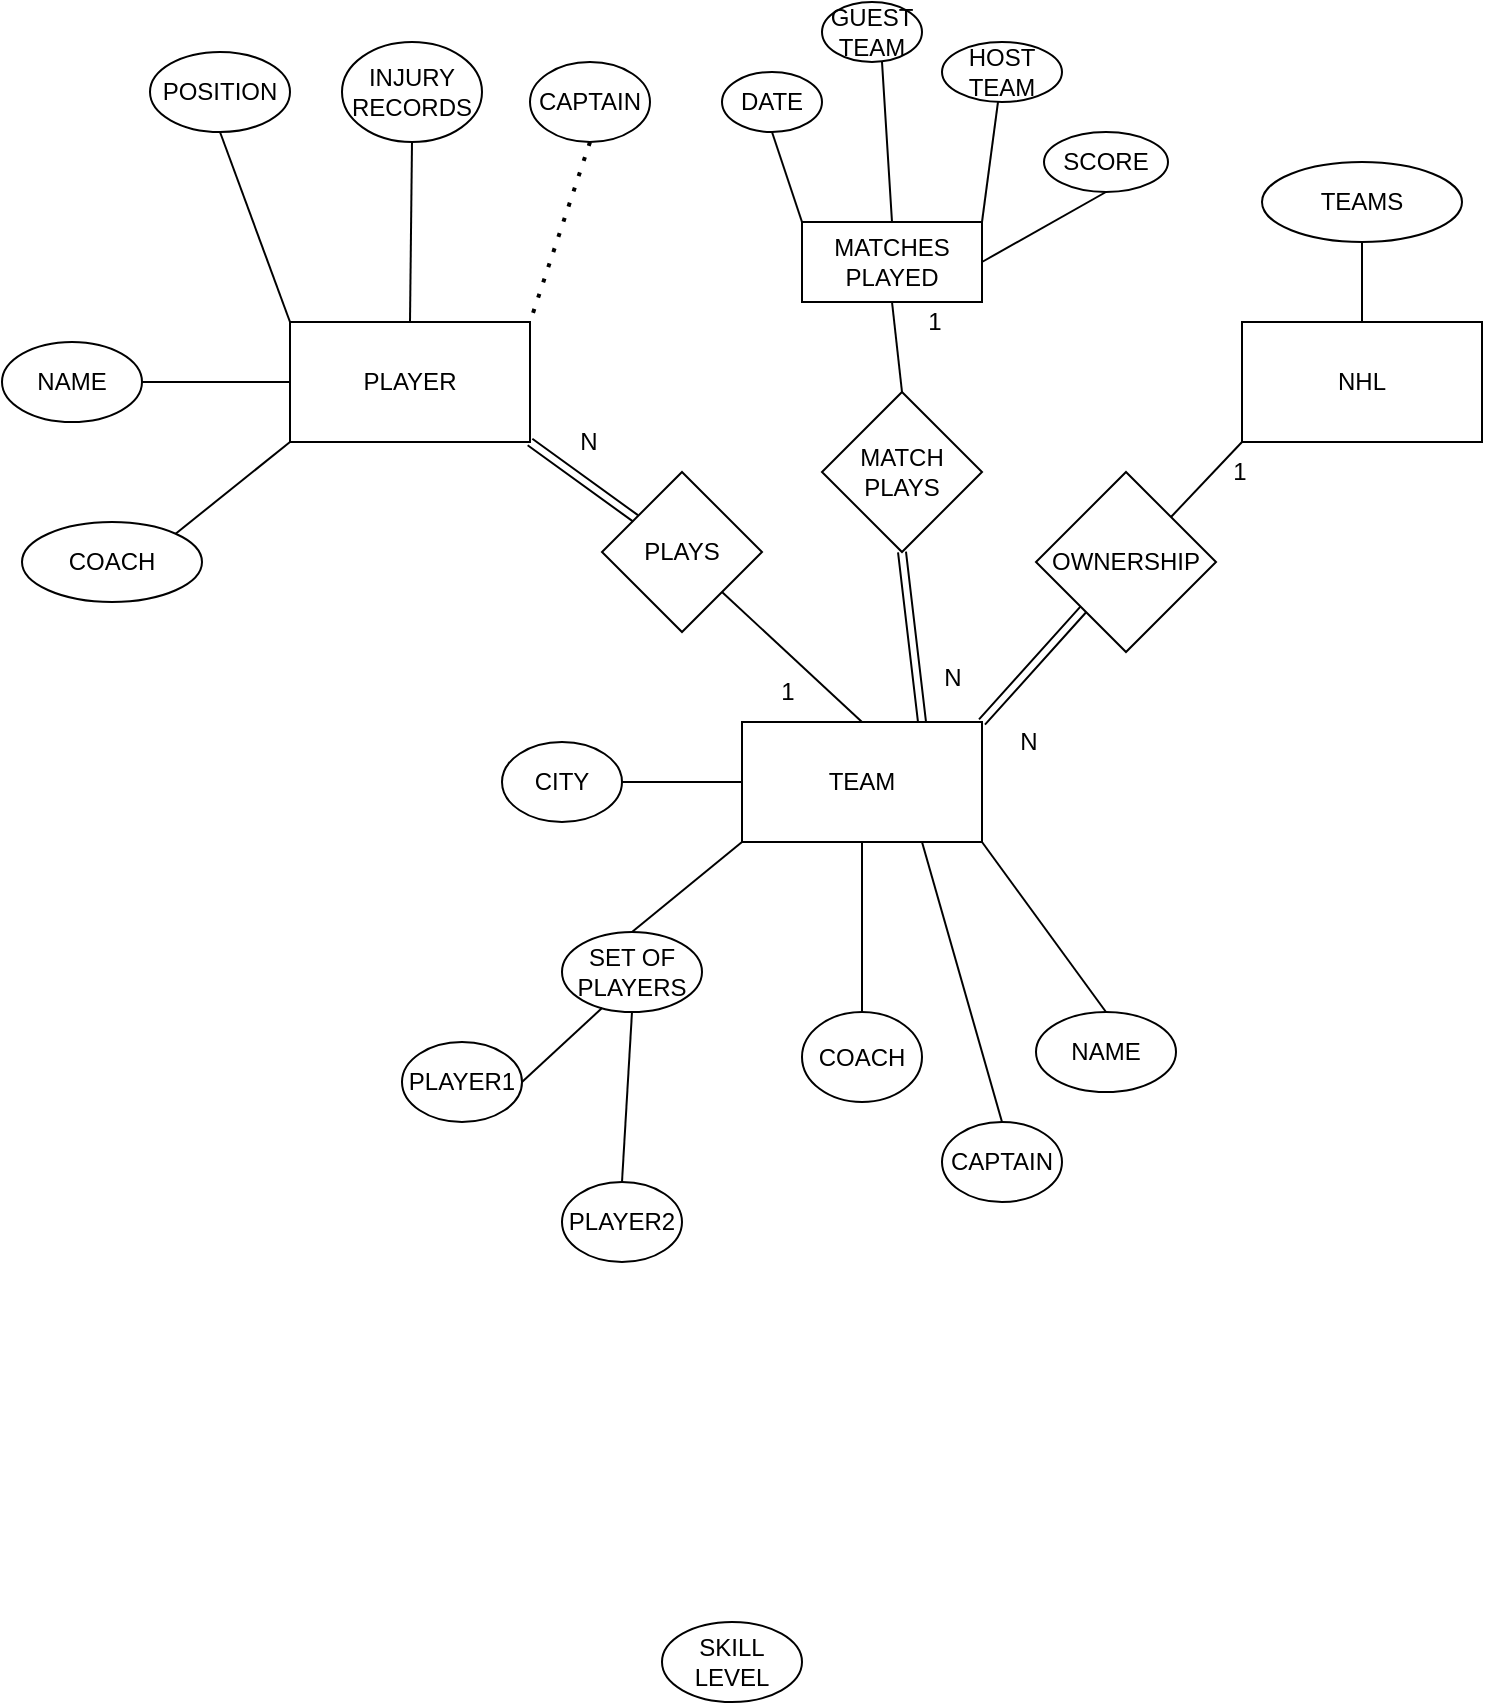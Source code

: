 <mxfile version="20.4.0" type="github">
  <diagram id="p27A1T7o6IP-pXBTxmKg" name="Page-1">
    <mxGraphModel dx="1018" dy="617" grid="1" gridSize="10" guides="1" tooltips="1" connect="1" arrows="1" fold="1" page="1" pageScale="1" pageWidth="827" pageHeight="1169" math="0" shadow="0">
      <root>
        <mxCell id="0" />
        <mxCell id="1" parent="0" />
        <mxCell id="8AE1FNMvlNXw74H_7bcK-1" value="&lt;span style=&quot;font-weight: normal;&quot;&gt;CAPTAIN&lt;/span&gt;" style="ellipse;whiteSpace=wrap;html=1;fontStyle=1" vertex="1" parent="1">
          <mxGeometry x="510" y="560" width="60" height="40" as="geometry" />
        </mxCell>
        <mxCell id="8AE1FNMvlNXw74H_7bcK-6" value="COACH" style="ellipse;whiteSpace=wrap;html=1;" vertex="1" parent="1">
          <mxGeometry x="440" y="505" width="60" height="45" as="geometry" />
        </mxCell>
        <mxCell id="8AE1FNMvlNXw74H_7bcK-7" value="NAME" style="ellipse;whiteSpace=wrap;html=1;" vertex="1" parent="1">
          <mxGeometry x="557" y="505" width="70" height="40" as="geometry" />
        </mxCell>
        <mxCell id="8AE1FNMvlNXw74H_7bcK-8" value="CITY" style="ellipse;whiteSpace=wrap;html=1;" vertex="1" parent="1">
          <mxGeometry x="290" y="370" width="60" height="40" as="geometry" />
        </mxCell>
        <mxCell id="8AE1FNMvlNXw74H_7bcK-9" value="TEAM" style="rounded=0;whiteSpace=wrap;html=1;" vertex="1" parent="1">
          <mxGeometry x="410" y="360" width="120" height="60" as="geometry" />
        </mxCell>
        <mxCell id="8AE1FNMvlNXw74H_7bcK-10" value="" style="endArrow=none;html=1;rounded=0;entryX=1;entryY=0.5;entryDx=0;entryDy=0;exitX=0;exitY=0.5;exitDx=0;exitDy=0;" edge="1" parent="1" source="8AE1FNMvlNXw74H_7bcK-9" target="8AE1FNMvlNXw74H_7bcK-8">
          <mxGeometry width="50" height="50" relative="1" as="geometry">
            <mxPoint x="660" y="570" as="sourcePoint" />
            <mxPoint x="380" y="420" as="targetPoint" />
          </mxGeometry>
        </mxCell>
        <mxCell id="8AE1FNMvlNXw74H_7bcK-11" value="" style="endArrow=none;html=1;rounded=0;entryX=0.5;entryY=1;entryDx=0;entryDy=0;" edge="1" parent="1" source="8AE1FNMvlNXw74H_7bcK-6" target="8AE1FNMvlNXw74H_7bcK-9">
          <mxGeometry width="50" height="50" relative="1" as="geometry">
            <mxPoint x="457" y="565" as="sourcePoint" />
            <mxPoint x="462" y="455" as="targetPoint" />
          </mxGeometry>
        </mxCell>
        <mxCell id="8AE1FNMvlNXw74H_7bcK-13" value="" style="endArrow=none;html=1;rounded=0;exitX=0.5;exitY=0;exitDx=0;exitDy=0;entryX=0.75;entryY=1;entryDx=0;entryDy=0;" edge="1" parent="1" source="8AE1FNMvlNXw74H_7bcK-1" target="8AE1FNMvlNXw74H_7bcK-9">
          <mxGeometry width="50" height="50" relative="1" as="geometry">
            <mxPoint x="757" y="795" as="sourcePoint" />
            <mxPoint x="492" y="435" as="targetPoint" />
          </mxGeometry>
        </mxCell>
        <mxCell id="8AE1FNMvlNXw74H_7bcK-14" value="" style="endArrow=none;html=1;rounded=0;entryX=0.5;entryY=0;entryDx=0;entryDy=0;exitX=1;exitY=1;exitDx=0;exitDy=0;" edge="1" parent="1" source="8AE1FNMvlNXw74H_7bcK-9" target="8AE1FNMvlNXw74H_7bcK-7">
          <mxGeometry width="50" height="50" relative="1" as="geometry">
            <mxPoint x="597" y="585" as="sourcePoint" />
            <mxPoint x="807" y="745" as="targetPoint" />
          </mxGeometry>
        </mxCell>
        <mxCell id="8AE1FNMvlNXw74H_7bcK-17" value="PLAYER" style="rounded=0;whiteSpace=wrap;html=1;" vertex="1" parent="1">
          <mxGeometry x="184" y="160" width="120" height="60" as="geometry" />
        </mxCell>
        <mxCell id="8AE1FNMvlNXw74H_7bcK-23" value="INJURY RECORDS" style="ellipse;whiteSpace=wrap;html=1;" vertex="1" parent="1">
          <mxGeometry x="210" y="20" width="70" height="50" as="geometry" />
        </mxCell>
        <mxCell id="8AE1FNMvlNXw74H_7bcK-24" value="SKILL LEVEL" style="ellipse;whiteSpace=wrap;html=1;" vertex="1" parent="1">
          <mxGeometry x="370" y="810" width="70" height="40" as="geometry" />
        </mxCell>
        <mxCell id="8AE1FNMvlNXw74H_7bcK-25" value="POSITION" style="ellipse;whiteSpace=wrap;html=1;" vertex="1" parent="1">
          <mxGeometry x="114" y="25" width="70" height="40" as="geometry" />
        </mxCell>
        <mxCell id="8AE1FNMvlNXw74H_7bcK-26" value="NAME" style="ellipse;whiteSpace=wrap;html=1;" vertex="1" parent="1">
          <mxGeometry x="40" y="170" width="70" height="40" as="geometry" />
        </mxCell>
        <mxCell id="8AE1FNMvlNXw74H_7bcK-33" value="" style="endArrow=none;html=1;rounded=0;exitX=0;exitY=1;exitDx=0;exitDy=0;entryX=1;entryY=0;entryDx=0;entryDy=0;" edge="1" parent="1" source="8AE1FNMvlNXw74H_7bcK-17" target="8AE1FNMvlNXw74H_7bcK-82">
          <mxGeometry width="50" height="50" relative="1" as="geometry">
            <mxPoint x="190" y="180" as="sourcePoint" />
            <mxPoint x="218.843" y="350.121" as="targetPoint" />
          </mxGeometry>
        </mxCell>
        <mxCell id="8AE1FNMvlNXw74H_7bcK-34" value="" style="endArrow=none;html=1;rounded=0;entryX=0;entryY=0;entryDx=0;entryDy=0;exitX=0.5;exitY=1;exitDx=0;exitDy=0;" edge="1" parent="1" source="8AE1FNMvlNXw74H_7bcK-25" target="8AE1FNMvlNXw74H_7bcK-17">
          <mxGeometry width="50" height="50" relative="1" as="geometry">
            <mxPoint x="190" y="180" as="sourcePoint" />
            <mxPoint x="240" y="130" as="targetPoint" />
          </mxGeometry>
        </mxCell>
        <mxCell id="8AE1FNMvlNXw74H_7bcK-35" value="" style="endArrow=none;html=1;rounded=0;exitX=0;exitY=0.5;exitDx=0;exitDy=0;entryX=1;entryY=0.5;entryDx=0;entryDy=0;" edge="1" parent="1" source="8AE1FNMvlNXw74H_7bcK-17" target="8AE1FNMvlNXw74H_7bcK-26">
          <mxGeometry width="50" height="50" relative="1" as="geometry">
            <mxPoint x="190" y="180" as="sourcePoint" />
            <mxPoint x="240" y="130" as="targetPoint" />
          </mxGeometry>
        </mxCell>
        <mxCell id="8AE1FNMvlNXw74H_7bcK-36" value="CAPTAIN" style="ellipse;whiteSpace=wrap;html=1;" vertex="1" parent="1">
          <mxGeometry x="304" y="30" width="60" height="40" as="geometry" />
        </mxCell>
        <mxCell id="8AE1FNMvlNXw74H_7bcK-38" value="" style="endArrow=none;dashed=1;html=1;dashPattern=1 3;strokeWidth=2;rounded=0;exitX=0.5;exitY=1;exitDx=0;exitDy=0;entryX=1;entryY=0;entryDx=0;entryDy=0;" edge="1" parent="1" source="8AE1FNMvlNXw74H_7bcK-36" target="8AE1FNMvlNXw74H_7bcK-17">
          <mxGeometry width="50" height="50" relative="1" as="geometry">
            <mxPoint x="190" y="180" as="sourcePoint" />
            <mxPoint x="240" y="130" as="targetPoint" />
          </mxGeometry>
        </mxCell>
        <mxCell id="8AE1FNMvlNXw74H_7bcK-39" value="SET OF PLAYERS" style="ellipse;whiteSpace=wrap;html=1;" vertex="1" parent="1">
          <mxGeometry x="320" y="465" width="70" height="40" as="geometry" />
        </mxCell>
        <mxCell id="8AE1FNMvlNXw74H_7bcK-40" value="" style="endArrow=none;html=1;rounded=0;exitX=0.5;exitY=0;exitDx=0;exitDy=0;entryX=0;entryY=1;entryDx=0;entryDy=0;" edge="1" parent="1" source="8AE1FNMvlNXw74H_7bcK-39" target="8AE1FNMvlNXw74H_7bcK-9">
          <mxGeometry width="50" height="50" relative="1" as="geometry">
            <mxPoint x="660" y="570" as="sourcePoint" />
            <mxPoint x="710" y="520" as="targetPoint" />
          </mxGeometry>
        </mxCell>
        <mxCell id="8AE1FNMvlNXw74H_7bcK-45" value="PLAYER2" style="ellipse;whiteSpace=wrap;html=1;" vertex="1" parent="1">
          <mxGeometry x="320" y="590" width="60" height="40" as="geometry" />
        </mxCell>
        <mxCell id="8AE1FNMvlNXw74H_7bcK-46" value="PLAYER1" style="ellipse;whiteSpace=wrap;html=1;" vertex="1" parent="1">
          <mxGeometry x="240" y="520" width="60" height="40" as="geometry" />
        </mxCell>
        <mxCell id="8AE1FNMvlNXw74H_7bcK-47" value="" style="endArrow=none;html=1;rounded=0;exitX=1;exitY=0.5;exitDx=0;exitDy=0;entryX=0.286;entryY=0.95;entryDx=0;entryDy=0;entryPerimeter=0;" edge="1" parent="1" source="8AE1FNMvlNXw74H_7bcK-46" target="8AE1FNMvlNXw74H_7bcK-39">
          <mxGeometry width="50" height="50" relative="1" as="geometry">
            <mxPoint x="310" y="540" as="sourcePoint" />
            <mxPoint x="360" y="530" as="targetPoint" />
          </mxGeometry>
        </mxCell>
        <mxCell id="8AE1FNMvlNXw74H_7bcK-51" value="" style="endArrow=none;html=1;rounded=0;entryX=0.5;entryY=1;entryDx=0;entryDy=0;exitX=0.5;exitY=0;exitDx=0;exitDy=0;" edge="1" parent="1" source="8AE1FNMvlNXw74H_7bcK-45" target="8AE1FNMvlNXw74H_7bcK-39">
          <mxGeometry width="50" height="50" relative="1" as="geometry">
            <mxPoint x="600" y="560" as="sourcePoint" />
            <mxPoint x="650" y="510" as="targetPoint" />
            <Array as="points" />
          </mxGeometry>
        </mxCell>
        <mxCell id="8AE1FNMvlNXw74H_7bcK-69" value="NHL" style="rounded=0;whiteSpace=wrap;html=1;" vertex="1" parent="1">
          <mxGeometry x="660" y="160" width="120" height="60" as="geometry" />
        </mxCell>
        <mxCell id="8AE1FNMvlNXw74H_7bcK-71" value="TEAMS" style="ellipse;whiteSpace=wrap;html=1;" vertex="1" parent="1">
          <mxGeometry x="670" y="80" width="100" height="40" as="geometry" />
        </mxCell>
        <mxCell id="8AE1FNMvlNXw74H_7bcK-72" value="" style="endArrow=none;html=1;rounded=0;entryX=0.5;entryY=1;entryDx=0;entryDy=0;exitX=0.5;exitY=0;exitDx=0;exitDy=0;" edge="1" parent="1" source="8AE1FNMvlNXw74H_7bcK-69" target="8AE1FNMvlNXw74H_7bcK-71">
          <mxGeometry width="50" height="50" relative="1" as="geometry">
            <mxPoint x="700" y="170" as="sourcePoint" />
            <mxPoint x="750" y="120" as="targetPoint" />
          </mxGeometry>
        </mxCell>
        <mxCell id="8AE1FNMvlNXw74H_7bcK-81" value="" style="endArrow=none;html=1;rounded=0;entryX=0.5;entryY=0;entryDx=0;entryDy=0;exitX=0.5;exitY=1;exitDx=0;exitDy=0;" edge="1" parent="1" source="8AE1FNMvlNXw74H_7bcK-23" target="8AE1FNMvlNXw74H_7bcK-17">
          <mxGeometry width="50" height="50" relative="1" as="geometry">
            <mxPoint x="280" y="260" as="sourcePoint" />
            <mxPoint x="330" y="210" as="targetPoint" />
          </mxGeometry>
        </mxCell>
        <mxCell id="8AE1FNMvlNXw74H_7bcK-82" value="COACH" style="ellipse;whiteSpace=wrap;html=1;" vertex="1" parent="1">
          <mxGeometry x="50" y="260" width="90" height="40" as="geometry" />
        </mxCell>
        <mxCell id="8AE1FNMvlNXw74H_7bcK-83" value="OWNERSHIP" style="rhombus;whiteSpace=wrap;html=1;" vertex="1" parent="1">
          <mxGeometry x="557" y="235" width="90" height="90" as="geometry" />
        </mxCell>
        <mxCell id="8AE1FNMvlNXw74H_7bcK-84" value="" style="endArrow=none;html=1;rounded=0;exitX=1;exitY=0;exitDx=0;exitDy=0;entryX=0;entryY=1;entryDx=0;entryDy=0;" edge="1" parent="1" source="8AE1FNMvlNXw74H_7bcK-83" target="8AE1FNMvlNXw74H_7bcK-69">
          <mxGeometry width="50" height="50" relative="1" as="geometry">
            <mxPoint x="390" y="320" as="sourcePoint" />
            <mxPoint x="440" y="270" as="targetPoint" />
          </mxGeometry>
        </mxCell>
        <mxCell id="8AE1FNMvlNXw74H_7bcK-85" value="" style="shape=link;html=1;rounded=0;exitX=1;exitY=0;exitDx=0;exitDy=0;" edge="1" parent="1" source="8AE1FNMvlNXw74H_7bcK-9" target="8AE1FNMvlNXw74H_7bcK-83">
          <mxGeometry width="100" relative="1" as="geometry">
            <mxPoint x="470" y="260" as="sourcePoint" />
            <mxPoint x="470" y="260" as="targetPoint" />
          </mxGeometry>
        </mxCell>
        <mxCell id="8AE1FNMvlNXw74H_7bcK-86" value="1" style="text;html=1;strokeColor=none;fillColor=none;align=center;verticalAlign=middle;whiteSpace=wrap;rounded=0;" vertex="1" parent="1">
          <mxGeometry x="640" y="220" width="38" height="30" as="geometry" />
        </mxCell>
        <mxCell id="8AE1FNMvlNXw74H_7bcK-91" value="N" style="text;html=1;strokeColor=none;fillColor=none;align=center;verticalAlign=middle;whiteSpace=wrap;rounded=0;" vertex="1" parent="1">
          <mxGeometry x="537" y="360" width="33" height="20" as="geometry" />
        </mxCell>
        <mxCell id="8AE1FNMvlNXw74H_7bcK-94" value="PLAYS" style="rhombus;whiteSpace=wrap;html=1;" vertex="1" parent="1">
          <mxGeometry x="340" y="235" width="80" height="80" as="geometry" />
        </mxCell>
        <mxCell id="8AE1FNMvlNXw74H_7bcK-95" value="" style="endArrow=none;html=1;rounded=0;exitX=0.5;exitY=0;exitDx=0;exitDy=0;entryX=1;entryY=1;entryDx=0;entryDy=0;" edge="1" parent="1" source="8AE1FNMvlNXw74H_7bcK-9" target="8AE1FNMvlNXw74H_7bcK-94">
          <mxGeometry width="50" height="50" relative="1" as="geometry">
            <mxPoint x="440" y="330" as="sourcePoint" />
            <mxPoint x="490" y="280" as="targetPoint" />
          </mxGeometry>
        </mxCell>
        <mxCell id="8AE1FNMvlNXw74H_7bcK-96" value="" style="shape=link;html=1;rounded=0;exitX=1;exitY=1;exitDx=0;exitDy=0;" edge="1" parent="1" source="8AE1FNMvlNXw74H_7bcK-17" target="8AE1FNMvlNXw74H_7bcK-94">
          <mxGeometry width="100" relative="1" as="geometry">
            <mxPoint x="330" y="200" as="sourcePoint" />
            <mxPoint x="430" y="200" as="targetPoint" />
          </mxGeometry>
        </mxCell>
        <mxCell id="8AE1FNMvlNXw74H_7bcK-97" value="N" style="text;html=1;strokeColor=none;fillColor=none;align=center;verticalAlign=middle;whiteSpace=wrap;rounded=0;" vertex="1" parent="1">
          <mxGeometry x="317" y="210" width="33" height="20" as="geometry" />
        </mxCell>
        <mxCell id="8AE1FNMvlNXw74H_7bcK-98" value="1" style="text;html=1;strokeColor=none;fillColor=none;align=center;verticalAlign=middle;whiteSpace=wrap;rounded=0;" vertex="1" parent="1">
          <mxGeometry x="414" y="330" width="38" height="30" as="geometry" />
        </mxCell>
        <mxCell id="8AE1FNMvlNXw74H_7bcK-100" value="MATCHES PLAYED" style="rounded=0;whiteSpace=wrap;html=1;" vertex="1" parent="1">
          <mxGeometry x="440" y="110" width="90" height="40" as="geometry" />
        </mxCell>
        <mxCell id="8AE1FNMvlNXw74H_7bcK-101" value="" style="endArrow=none;html=1;rounded=0;entryX=0;entryY=0;entryDx=0;entryDy=0;exitX=0.5;exitY=1;exitDx=0;exitDy=0;" edge="1" parent="1" source="8AE1FNMvlNXw74H_7bcK-108" target="8AE1FNMvlNXw74H_7bcK-100">
          <mxGeometry width="50" height="50" relative="1" as="geometry">
            <mxPoint x="440" y="70" as="sourcePoint" />
            <mxPoint x="490" y="290" as="targetPoint" />
          </mxGeometry>
        </mxCell>
        <mxCell id="8AE1FNMvlNXw74H_7bcK-104" value="" style="endArrow=none;html=1;rounded=0;exitX=0.5;exitY=0;exitDx=0;exitDy=0;" edge="1" parent="1" source="8AE1FNMvlNXw74H_7bcK-100">
          <mxGeometry width="50" height="50" relative="1" as="geometry">
            <mxPoint x="450" y="80" as="sourcePoint" />
            <mxPoint x="480" y="30" as="targetPoint" />
          </mxGeometry>
        </mxCell>
        <mxCell id="8AE1FNMvlNXw74H_7bcK-105" value="" style="endArrow=none;html=1;rounded=0;exitX=1;exitY=0;exitDx=0;exitDy=0;" edge="1" parent="1" source="8AE1FNMvlNXw74H_7bcK-100" target="8AE1FNMvlNXw74H_7bcK-106">
          <mxGeometry width="50" height="50" relative="1" as="geometry">
            <mxPoint x="495" y="120" as="sourcePoint" />
            <mxPoint x="570" y="60" as="targetPoint" />
          </mxGeometry>
        </mxCell>
        <mxCell id="8AE1FNMvlNXw74H_7bcK-106" value="HOST TEAM" style="ellipse;whiteSpace=wrap;html=1;" vertex="1" parent="1">
          <mxGeometry x="510" y="20" width="60" height="30" as="geometry" />
        </mxCell>
        <mxCell id="8AE1FNMvlNXw74H_7bcK-107" value="GUEST TEAM" style="ellipse;whiteSpace=wrap;html=1;" vertex="1" parent="1">
          <mxGeometry x="450" width="50" height="30" as="geometry" />
        </mxCell>
        <mxCell id="8AE1FNMvlNXw74H_7bcK-108" value="DATE" style="ellipse;whiteSpace=wrap;html=1;" vertex="1" parent="1">
          <mxGeometry x="400" y="35" width="50" height="30" as="geometry" />
        </mxCell>
        <mxCell id="8AE1FNMvlNXw74H_7bcK-109" value="SCORE" style="ellipse;whiteSpace=wrap;html=1;" vertex="1" parent="1">
          <mxGeometry x="561" y="65" width="62" height="30" as="geometry" />
        </mxCell>
        <mxCell id="8AE1FNMvlNXw74H_7bcK-110" value="" style="endArrow=none;html=1;rounded=0;entryX=1;entryY=0.5;entryDx=0;entryDy=0;exitX=0.5;exitY=1;exitDx=0;exitDy=0;" edge="1" parent="1" source="8AE1FNMvlNXw74H_7bcK-109" target="8AE1FNMvlNXw74H_7bcK-100">
          <mxGeometry width="50" height="50" relative="1" as="geometry">
            <mxPoint x="440" y="340" as="sourcePoint" />
            <mxPoint x="490" y="290" as="targetPoint" />
          </mxGeometry>
        </mxCell>
        <mxCell id="8AE1FNMvlNXw74H_7bcK-111" value="MATCH PLAYS" style="rhombus;whiteSpace=wrap;html=1;" vertex="1" parent="1">
          <mxGeometry x="450" y="195" width="80" height="80" as="geometry" />
        </mxCell>
        <mxCell id="8AE1FNMvlNXw74H_7bcK-112" value="" style="endArrow=none;html=1;rounded=0;entryX=0.5;entryY=0;entryDx=0;entryDy=0;exitX=0.5;exitY=1;exitDx=0;exitDy=0;" edge="1" parent="1" source="8AE1FNMvlNXw74H_7bcK-100" target="8AE1FNMvlNXw74H_7bcK-111">
          <mxGeometry width="50" height="50" relative="1" as="geometry">
            <mxPoint x="440" y="350" as="sourcePoint" />
            <mxPoint x="490" y="300" as="targetPoint" />
          </mxGeometry>
        </mxCell>
        <mxCell id="8AE1FNMvlNXw74H_7bcK-113" value="1" style="text;html=1;strokeColor=none;fillColor=none;align=center;verticalAlign=middle;whiteSpace=wrap;rounded=0;" vertex="1" parent="1">
          <mxGeometry x="490" y="150" width="33" height="20" as="geometry" />
        </mxCell>
        <mxCell id="8AE1FNMvlNXw74H_7bcK-114" value="" style="shape=link;html=1;rounded=0;exitX=0.5;exitY=1;exitDx=0;exitDy=0;entryX=0.75;entryY=0;entryDx=0;entryDy=0;" edge="1" parent="1" source="8AE1FNMvlNXw74H_7bcK-111" target="8AE1FNMvlNXw74H_7bcK-9">
          <mxGeometry width="100" relative="1" as="geometry">
            <mxPoint x="450" y="310" as="sourcePoint" />
            <mxPoint x="550" y="310" as="targetPoint" />
          </mxGeometry>
        </mxCell>
        <mxCell id="8AE1FNMvlNXw74H_7bcK-115" value="N" style="text;html=1;strokeColor=none;fillColor=none;align=center;verticalAlign=middle;whiteSpace=wrap;rounded=0;" vertex="1" parent="1">
          <mxGeometry x="501" y="330" width="29" height="15" as="geometry" />
        </mxCell>
      </root>
    </mxGraphModel>
  </diagram>
</mxfile>
